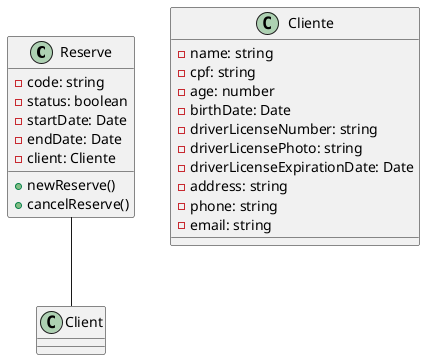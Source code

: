 @startuml Reserves
class Reserve {
  - code: string
  - status: boolean
  - startDate: Date
  - endDate: Date
  - client: Cliente
  + newReserve()
  + cancelReserve()
}

class Cliente {
  - name: string
  - cpf: string
  - age: number
  - birthDate: Date
  - driverLicenseNumber: string
  - driverLicensePhoto: string
  - driverLicenseExpirationDate: Date
  - address: string
  - phone: string
  - email: string
}

Reserve -- Client
@enduml
